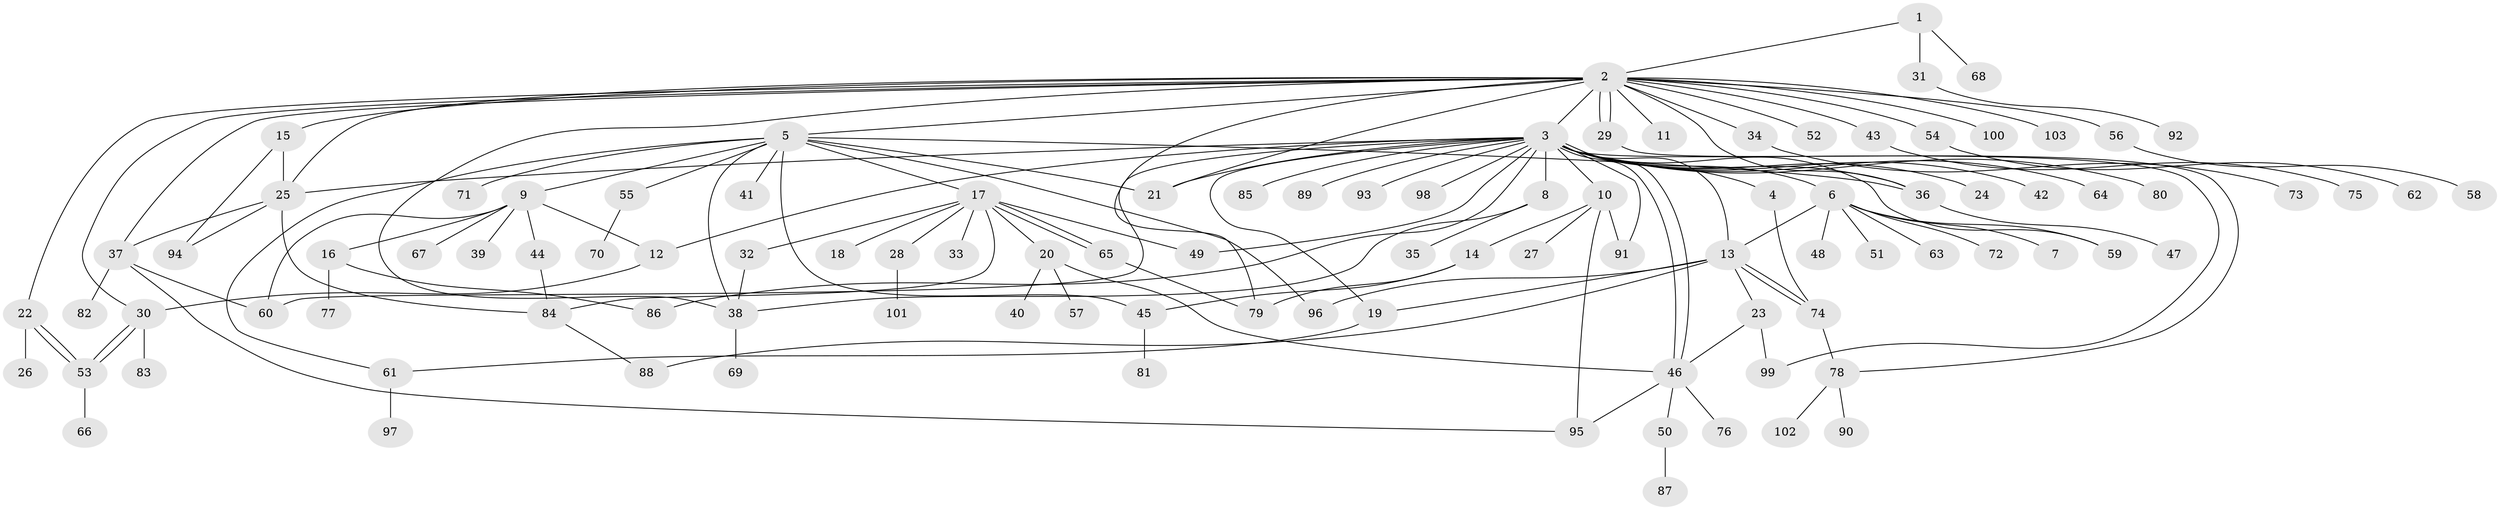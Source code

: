 // Generated by graph-tools (version 1.1) at 2025/35/03/09/25 02:35:41]
// undirected, 103 vertices, 145 edges
graph export_dot {
graph [start="1"]
  node [color=gray90,style=filled];
  1;
  2;
  3;
  4;
  5;
  6;
  7;
  8;
  9;
  10;
  11;
  12;
  13;
  14;
  15;
  16;
  17;
  18;
  19;
  20;
  21;
  22;
  23;
  24;
  25;
  26;
  27;
  28;
  29;
  30;
  31;
  32;
  33;
  34;
  35;
  36;
  37;
  38;
  39;
  40;
  41;
  42;
  43;
  44;
  45;
  46;
  47;
  48;
  49;
  50;
  51;
  52;
  53;
  54;
  55;
  56;
  57;
  58;
  59;
  60;
  61;
  62;
  63;
  64;
  65;
  66;
  67;
  68;
  69;
  70;
  71;
  72;
  73;
  74;
  75;
  76;
  77;
  78;
  79;
  80;
  81;
  82;
  83;
  84;
  85;
  86;
  87;
  88;
  89;
  90;
  91;
  92;
  93;
  94;
  95;
  96;
  97;
  98;
  99;
  100;
  101;
  102;
  103;
  1 -- 2;
  1 -- 31;
  1 -- 68;
  2 -- 3;
  2 -- 5;
  2 -- 11;
  2 -- 15;
  2 -- 21;
  2 -- 22;
  2 -- 25;
  2 -- 29;
  2 -- 29;
  2 -- 30;
  2 -- 34;
  2 -- 36;
  2 -- 37;
  2 -- 38;
  2 -- 43;
  2 -- 52;
  2 -- 54;
  2 -- 56;
  2 -- 79;
  2 -- 100;
  2 -- 103;
  3 -- 4;
  3 -- 6;
  3 -- 8;
  3 -- 10;
  3 -- 12;
  3 -- 13;
  3 -- 19;
  3 -- 21;
  3 -- 24;
  3 -- 25;
  3 -- 36;
  3 -- 42;
  3 -- 46;
  3 -- 46;
  3 -- 49;
  3 -- 59;
  3 -- 60;
  3 -- 64;
  3 -- 80;
  3 -- 85;
  3 -- 86;
  3 -- 89;
  3 -- 91;
  3 -- 93;
  3 -- 98;
  3 -- 99;
  4 -- 74;
  5 -- 9;
  5 -- 17;
  5 -- 21;
  5 -- 36;
  5 -- 38;
  5 -- 41;
  5 -- 45;
  5 -- 55;
  5 -- 61;
  5 -- 71;
  5 -- 96;
  6 -- 7;
  6 -- 13;
  6 -- 48;
  6 -- 51;
  6 -- 59;
  6 -- 63;
  6 -- 72;
  8 -- 35;
  8 -- 38;
  9 -- 12;
  9 -- 16;
  9 -- 39;
  9 -- 44;
  9 -- 60;
  9 -- 67;
  10 -- 14;
  10 -- 27;
  10 -- 91;
  10 -- 95;
  12 -- 30;
  13 -- 19;
  13 -- 23;
  13 -- 74;
  13 -- 74;
  13 -- 88;
  13 -- 96;
  14 -- 45;
  14 -- 79;
  15 -- 25;
  15 -- 94;
  16 -- 77;
  16 -- 86;
  17 -- 18;
  17 -- 20;
  17 -- 28;
  17 -- 32;
  17 -- 33;
  17 -- 49;
  17 -- 65;
  17 -- 65;
  17 -- 84;
  19 -- 61;
  20 -- 40;
  20 -- 46;
  20 -- 57;
  22 -- 26;
  22 -- 53;
  22 -- 53;
  23 -- 46;
  23 -- 99;
  25 -- 37;
  25 -- 84;
  25 -- 94;
  28 -- 101;
  29 -- 78;
  30 -- 53;
  30 -- 53;
  30 -- 83;
  31 -- 92;
  32 -- 38;
  34 -- 73;
  36 -- 47;
  37 -- 60;
  37 -- 82;
  37 -- 95;
  38 -- 69;
  43 -- 75;
  44 -- 84;
  45 -- 81;
  46 -- 50;
  46 -- 76;
  46 -- 95;
  50 -- 87;
  53 -- 66;
  54 -- 62;
  55 -- 70;
  56 -- 58;
  61 -- 97;
  65 -- 79;
  74 -- 78;
  78 -- 90;
  78 -- 102;
  84 -- 88;
}
